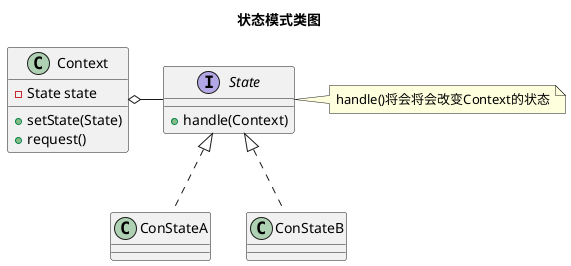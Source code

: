 @startuml
title 状态模式类图

class Context {
    - State state
    + setState(State)
    + request()
}
interface State {
    + handle(Context)
}
class ConStateA
class ConStateB

Context o- State
State <|.. ConStateA
State <|.. ConStateB

note "handle()将会将会改变Context的状态" as N1
N1 .left. State
@enduml